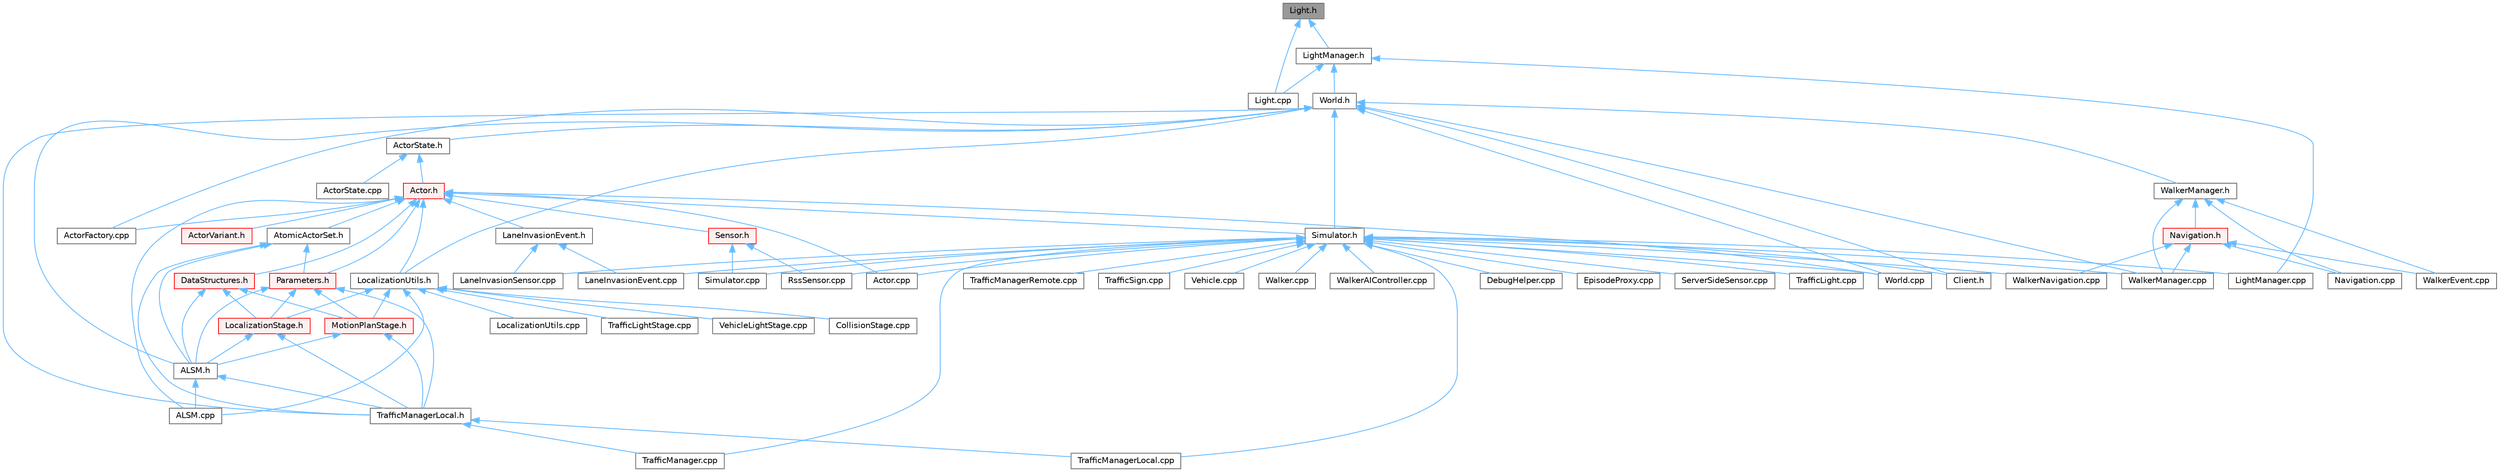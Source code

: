 digraph "Light.h"
{
 // INTERACTIVE_SVG=YES
 // LATEX_PDF_SIZE
  bgcolor="transparent";
  edge [fontname=Helvetica,fontsize=10,labelfontname=Helvetica,labelfontsize=10];
  node [fontname=Helvetica,fontsize=10,shape=box,height=0.2,width=0.4];
  Node1 [id="Node000001",label="Light.h",height=0.2,width=0.4,color="gray40", fillcolor="grey60", style="filled", fontcolor="black",tooltip=" "];
  Node1 -> Node2 [id="edge1_Node000001_Node000002",dir="back",color="steelblue1",style="solid",tooltip=" "];
  Node2 [id="Node000002",label="Light.cpp",height=0.2,width=0.4,color="grey40", fillcolor="white", style="filled",URL="$d2/d41/Light_8cpp.html",tooltip=" "];
  Node1 -> Node3 [id="edge2_Node000001_Node000003",dir="back",color="steelblue1",style="solid",tooltip=" "];
  Node3 [id="Node000003",label="LightManager.h",height=0.2,width=0.4,color="grey40", fillcolor="white", style="filled",URL="$dd/d9a/LightManager_8h.html",tooltip=" "];
  Node3 -> Node2 [id="edge3_Node000003_Node000002",dir="back",color="steelblue1",style="solid",tooltip=" "];
  Node3 -> Node4 [id="edge4_Node000003_Node000004",dir="back",color="steelblue1",style="solid",tooltip=" "];
  Node4 [id="Node000004",label="LightManager.cpp",height=0.2,width=0.4,color="grey40", fillcolor="white", style="filled",URL="$d3/d1d/LightManager_8cpp.html",tooltip=" "];
  Node3 -> Node5 [id="edge5_Node000003_Node000005",dir="back",color="steelblue1",style="solid",tooltip=" "];
  Node5 [id="Node000005",label="World.h",height=0.2,width=0.4,color="grey40", fillcolor="white", style="filled",URL="$dd/d5b/World_8h.html",tooltip=" "];
  Node5 -> Node6 [id="edge6_Node000005_Node000006",dir="back",color="steelblue1",style="solid",tooltip=" "];
  Node6 [id="Node000006",label="ALSM.h",height=0.2,width=0.4,color="grey40", fillcolor="white", style="filled",URL="$dc/d2c/ALSM_8h.html",tooltip=" "];
  Node6 -> Node7 [id="edge7_Node000006_Node000007",dir="back",color="steelblue1",style="solid",tooltip=" "];
  Node7 [id="Node000007",label="ALSM.cpp",height=0.2,width=0.4,color="grey40", fillcolor="white", style="filled",URL="$d9/da8/ALSM_8cpp.html",tooltip=" "];
  Node6 -> Node8 [id="edge8_Node000006_Node000008",dir="back",color="steelblue1",style="solid",tooltip=" "];
  Node8 [id="Node000008",label="TrafficManagerLocal.h",height=0.2,width=0.4,color="grey40", fillcolor="white", style="filled",URL="$db/ddf/TrafficManagerLocal_8h.html",tooltip=" "];
  Node8 -> Node9 [id="edge9_Node000008_Node000009",dir="back",color="steelblue1",style="solid",tooltip=" "];
  Node9 [id="Node000009",label="TrafficManager.cpp",height=0.2,width=0.4,color="grey40", fillcolor="white", style="filled",URL="$db/d04/TrafficManager_8cpp.html",tooltip=" "];
  Node8 -> Node10 [id="edge10_Node000008_Node000010",dir="back",color="steelblue1",style="solid",tooltip=" "];
  Node10 [id="Node000010",label="TrafficManagerLocal.cpp",height=0.2,width=0.4,color="grey40", fillcolor="white", style="filled",URL="$da/d53/TrafficManagerLocal_8cpp.html",tooltip=" "];
  Node5 -> Node11 [id="edge11_Node000005_Node000011",dir="back",color="steelblue1",style="solid",tooltip=" "];
  Node11 [id="Node000011",label="ActorFactory.cpp",height=0.2,width=0.4,color="grey40", fillcolor="white", style="filled",URL="$df/dd6/ActorFactory_8cpp.html",tooltip=" "];
  Node5 -> Node12 [id="edge12_Node000005_Node000012",dir="back",color="steelblue1",style="solid",tooltip=" "];
  Node12 [id="Node000012",label="ActorState.h",height=0.2,width=0.4,color="grey40", fillcolor="white", style="filled",URL="$d4/d22/client_2detail_2ActorState_8h.html",tooltip=" "];
  Node12 -> Node13 [id="edge13_Node000012_Node000013",dir="back",color="steelblue1",style="solid",tooltip=" "];
  Node13 [id="Node000013",label="Actor.h",height=0.2,width=0.4,color="red", fillcolor="#FFF0F0", style="filled",URL="$da/d48/client_2Actor_8h.html",tooltip=" "];
  Node13 -> Node7 [id="edge14_Node000013_Node000007",dir="back",color="steelblue1",style="solid",tooltip=" "];
  Node13 -> Node14 [id="edge15_Node000013_Node000014",dir="back",color="steelblue1",style="solid",tooltip=" "];
  Node14 [id="Node000014",label="Actor.cpp",height=0.2,width=0.4,color="grey40", fillcolor="white", style="filled",URL="$d4/d34/Actor_8cpp.html",tooltip=" "];
  Node13 -> Node11 [id="edge16_Node000013_Node000011",dir="back",color="steelblue1",style="solid",tooltip=" "];
  Node13 -> Node15 [id="edge17_Node000013_Node000015",dir="back",color="steelblue1",style="solid",tooltip=" "];
  Node15 [id="Node000015",label="ActorVariant.h",height=0.2,width=0.4,color="red", fillcolor="#FFF0F0", style="filled",URL="$d9/d0d/ActorVariant_8h.html",tooltip=" "];
  Node13 -> Node42 [id="edge18_Node000013_Node000042",dir="back",color="steelblue1",style="solid",tooltip=" "];
  Node42 [id="Node000042",label="AtomicActorSet.h",height=0.2,width=0.4,color="grey40", fillcolor="white", style="filled",URL="$dd/dfa/AtomicActorSet_8h.html",tooltip=" "];
  Node42 -> Node6 [id="edge19_Node000042_Node000006",dir="back",color="steelblue1",style="solid",tooltip=" "];
  Node42 -> Node43 [id="edge20_Node000042_Node000043",dir="back",color="steelblue1",style="solid",tooltip=" "];
  Node43 [id="Node000043",label="Parameters.h",height=0.2,width=0.4,color="red", fillcolor="#FFF0F0", style="filled",URL="$d9/dd7/Parameters_8h.html",tooltip=" "];
  Node43 -> Node6 [id="edge21_Node000043_Node000006",dir="back",color="steelblue1",style="solid",tooltip=" "];
  Node43 -> Node21 [id="edge22_Node000043_Node000021",dir="back",color="steelblue1",style="solid",tooltip=" "];
  Node21 [id="Node000021",label="LocalizationStage.h",height=0.2,width=0.4,color="red", fillcolor="#FFF0F0", style="filled",URL="$d9/df4/LocalizationStage_8h.html",tooltip=" "];
  Node21 -> Node6 [id="edge23_Node000021_Node000006",dir="back",color="steelblue1",style="solid",tooltip=" "];
  Node21 -> Node8 [id="edge24_Node000021_Node000008",dir="back",color="steelblue1",style="solid",tooltip=" "];
  Node43 -> Node24 [id="edge25_Node000043_Node000024",dir="back",color="steelblue1",style="solid",tooltip=" "];
  Node24 [id="Node000024",label="MotionPlanStage.h",height=0.2,width=0.4,color="red", fillcolor="#FFF0F0", style="filled",URL="$d3/d00/MotionPlanStage_8h.html",tooltip=" "];
  Node24 -> Node6 [id="edge26_Node000024_Node000006",dir="back",color="steelblue1",style="solid",tooltip=" "];
  Node24 -> Node8 [id="edge27_Node000024_Node000008",dir="back",color="steelblue1",style="solid",tooltip=" "];
  Node43 -> Node8 [id="edge28_Node000043_Node000008",dir="back",color="steelblue1",style="solid",tooltip=" "];
  Node42 -> Node8 [id="edge29_Node000042_Node000008",dir="back",color="steelblue1",style="solid",tooltip=" "];
  Node13 -> Node48 [id="edge30_Node000013_Node000048",dir="back",color="steelblue1",style="solid",tooltip=" "];
  Node48 [id="Node000048",label="DataStructures.h",height=0.2,width=0.4,color="red", fillcolor="#FFF0F0", style="filled",URL="$d0/d49/DataStructures_8h.html",tooltip=" "];
  Node48 -> Node6 [id="edge31_Node000048_Node000006",dir="back",color="steelblue1",style="solid",tooltip=" "];
  Node48 -> Node21 [id="edge32_Node000048_Node000021",dir="back",color="steelblue1",style="solid",tooltip=" "];
  Node48 -> Node24 [id="edge33_Node000048_Node000024",dir="back",color="steelblue1",style="solid",tooltip=" "];
  Node13 -> Node52 [id="edge34_Node000013_Node000052",dir="back",color="steelblue1",style="solid",tooltip=" "];
  Node52 [id="Node000052",label="LaneInvasionEvent.h",height=0.2,width=0.4,color="grey40", fillcolor="white", style="filled",URL="$de/d3a/LaneInvasionEvent_8h.html",tooltip=" "];
  Node52 -> Node53 [id="edge35_Node000052_Node000053",dir="back",color="steelblue1",style="solid",tooltip=" "];
  Node53 [id="Node000053",label="LaneInvasionEvent.cpp",height=0.2,width=0.4,color="grey40", fillcolor="white", style="filled",URL="$d6/d75/LaneInvasionEvent_8cpp.html",tooltip=" "];
  Node52 -> Node54 [id="edge36_Node000052_Node000054",dir="back",color="steelblue1",style="solid",tooltip=" "];
  Node54 [id="Node000054",label="LaneInvasionSensor.cpp",height=0.2,width=0.4,color="grey40", fillcolor="white", style="filled",URL="$dd/dbc/LibCarla_2source_2carla_2client_2LaneInvasionSensor_8cpp.html",tooltip=" "];
  Node13 -> Node19 [id="edge37_Node000013_Node000019",dir="back",color="steelblue1",style="solid",tooltip=" "];
  Node19 [id="Node000019",label="LocalizationUtils.h",height=0.2,width=0.4,color="grey40", fillcolor="white", style="filled",URL="$d2/d84/LocalizationUtils_8h.html",tooltip=" "];
  Node19 -> Node7 [id="edge38_Node000019_Node000007",dir="back",color="steelblue1",style="solid",tooltip=" "];
  Node19 -> Node20 [id="edge39_Node000019_Node000020",dir="back",color="steelblue1",style="solid",tooltip=" "];
  Node20 [id="Node000020",label="CollisionStage.cpp",height=0.2,width=0.4,color="grey40", fillcolor="white", style="filled",URL="$db/da2/CollisionStage_8cpp.html",tooltip=" "];
  Node19 -> Node21 [id="edge40_Node000019_Node000021",dir="back",color="steelblue1",style="solid",tooltip=" "];
  Node19 -> Node23 [id="edge41_Node000019_Node000023",dir="back",color="steelblue1",style="solid",tooltip=" "];
  Node23 [id="Node000023",label="LocalizationUtils.cpp",height=0.2,width=0.4,color="grey40", fillcolor="white", style="filled",URL="$d1/dd6/LocalizationUtils_8cpp.html",tooltip=" "];
  Node19 -> Node24 [id="edge42_Node000019_Node000024",dir="back",color="steelblue1",style="solid",tooltip=" "];
  Node19 -> Node26 [id="edge43_Node000019_Node000026",dir="back",color="steelblue1",style="solid",tooltip=" "];
  Node26 [id="Node000026",label="TrafficLightStage.cpp",height=0.2,width=0.4,color="grey40", fillcolor="white", style="filled",URL="$dc/d13/TrafficLightStage_8cpp.html",tooltip=" "];
  Node19 -> Node27 [id="edge44_Node000019_Node000027",dir="back",color="steelblue1",style="solid",tooltip=" "];
  Node27 [id="Node000027",label="VehicleLightStage.cpp",height=0.2,width=0.4,color="grey40", fillcolor="white", style="filled",URL="$d2/d11/VehicleLightStage_8cpp.html",tooltip=" "];
  Node13 -> Node43 [id="edge45_Node000013_Node000043",dir="back",color="steelblue1",style="solid",tooltip=" "];
  Node13 -> Node55 [id="edge46_Node000013_Node000055",dir="back",color="steelblue1",style="solid",tooltip=" "];
  Node55 [id="Node000055",label="Sensor.h",height=0.2,width=0.4,color="red", fillcolor="#FFF0F0", style="filled",URL="$d8/d58/LibCarla_2source_2carla_2client_2Sensor_8h.html",tooltip=" "];
  Node55 -> Node31 [id="edge47_Node000055_Node000031",dir="back",color="steelblue1",style="solid",tooltip=" "];
  Node31 [id="Node000031",label="RssSensor.cpp",height=0.2,width=0.4,color="grey40", fillcolor="white", style="filled",URL="$d8/d77/LibCarla_2source_2carla_2rss_2RssSensor_8cpp.html",tooltip=" "];
  Node55 -> Node61 [id="edge48_Node000055_Node000061",dir="back",color="steelblue1",style="solid",tooltip=" "];
  Node61 [id="Node000061",label="Simulator.cpp",height=0.2,width=0.4,color="grey40", fillcolor="white", style="filled",URL="$d2/d0c/Simulator_8cpp.html",tooltip=" "];
  Node13 -> Node62 [id="edge49_Node000013_Node000062",dir="back",color="steelblue1",style="solid",tooltip=" "];
  Node62 [id="Node000062",label="Simulator.h",height=0.2,width=0.4,color="grey40", fillcolor="white", style="filled",URL="$d6/d4a/Simulator_8h.html",tooltip=" "];
  Node62 -> Node14 [id="edge50_Node000062_Node000014",dir="back",color="steelblue1",style="solid",tooltip=" "];
  Node62 -> Node63 [id="edge51_Node000062_Node000063",dir="back",color="steelblue1",style="solid",tooltip=" "];
  Node63 [id="Node000063",label="Client.h",height=0.2,width=0.4,color="grey40", fillcolor="white", style="filled",URL="$dd/de3/client_2Client_8h.html",tooltip=" "];
  Node62 -> Node64 [id="edge52_Node000062_Node000064",dir="back",color="steelblue1",style="solid",tooltip=" "];
  Node64 [id="Node000064",label="DebugHelper.cpp",height=0.2,width=0.4,color="grey40", fillcolor="white", style="filled",URL="$d2/d01/DebugHelper_8cpp.html",tooltip=" "];
  Node62 -> Node65 [id="edge53_Node000062_Node000065",dir="back",color="steelblue1",style="solid",tooltip=" "];
  Node65 [id="Node000065",label="EpisodeProxy.cpp",height=0.2,width=0.4,color="grey40", fillcolor="white", style="filled",URL="$d2/d6b/EpisodeProxy_8cpp.html",tooltip=" "];
  Node62 -> Node53 [id="edge54_Node000062_Node000053",dir="back",color="steelblue1",style="solid",tooltip=" "];
  Node62 -> Node54 [id="edge55_Node000062_Node000054",dir="back",color="steelblue1",style="solid",tooltip=" "];
  Node62 -> Node4 [id="edge56_Node000062_Node000004",dir="back",color="steelblue1",style="solid",tooltip=" "];
  Node62 -> Node31 [id="edge57_Node000062_Node000031",dir="back",color="steelblue1",style="solid",tooltip=" "];
  Node62 -> Node60 [id="edge58_Node000062_Node000060",dir="back",color="steelblue1",style="solid",tooltip=" "];
  Node60 [id="Node000060",label="ServerSideSensor.cpp",height=0.2,width=0.4,color="grey40", fillcolor="white", style="filled",URL="$d1/da0/ServerSideSensor_8cpp.html",tooltip=" "];
  Node62 -> Node61 [id="edge59_Node000062_Node000061",dir="back",color="steelblue1",style="solid",tooltip=" "];
  Node62 -> Node33 [id="edge60_Node000062_Node000033",dir="back",color="steelblue1",style="solid",tooltip=" "];
  Node33 [id="Node000033",label="TrafficLight.cpp",height=0.2,width=0.4,color="grey40", fillcolor="white", style="filled",URL="$dd/d90/TrafficLight_8cpp.html",tooltip=" "];
  Node62 -> Node9 [id="edge61_Node000062_Node000009",dir="back",color="steelblue1",style="solid",tooltip=" "];
  Node62 -> Node10 [id="edge62_Node000062_Node000010",dir="back",color="steelblue1",style="solid",tooltip=" "];
  Node62 -> Node66 [id="edge63_Node000062_Node000066",dir="back",color="steelblue1",style="solid",tooltip=" "];
  Node66 [id="Node000066",label="TrafficManagerRemote.cpp",height=0.2,width=0.4,color="grey40", fillcolor="white", style="filled",URL="$d6/d82/TrafficManagerRemote_8cpp.html",tooltip=" "];
  Node62 -> Node34 [id="edge64_Node000062_Node000034",dir="back",color="steelblue1",style="solid",tooltip=" "];
  Node34 [id="Node000034",label="TrafficSign.cpp",height=0.2,width=0.4,color="grey40", fillcolor="white", style="filled",URL="$d1/d40/TrafficSign_8cpp.html",tooltip=" "];
  Node62 -> Node35 [id="edge65_Node000062_Node000035",dir="back",color="steelblue1",style="solid",tooltip=" "];
  Node35 [id="Node000035",label="Vehicle.cpp",height=0.2,width=0.4,color="grey40", fillcolor="white", style="filled",URL="$d0/d27/Vehicle_8cpp.html",tooltip=" "];
  Node62 -> Node67 [id="edge66_Node000062_Node000067",dir="back",color="steelblue1",style="solid",tooltip=" "];
  Node67 [id="Node000067",label="Walker.cpp",height=0.2,width=0.4,color="grey40", fillcolor="white", style="filled",URL="$d6/db6/Walker_8cpp.html",tooltip=" "];
  Node62 -> Node68 [id="edge67_Node000062_Node000068",dir="back",color="steelblue1",style="solid",tooltip=" "];
  Node68 [id="Node000068",label="WalkerAIController.cpp",height=0.2,width=0.4,color="grey40", fillcolor="white", style="filled",URL="$de/d69/WalkerAIController_8cpp.html",tooltip=" "];
  Node62 -> Node69 [id="edge68_Node000062_Node000069",dir="back",color="steelblue1",style="solid",tooltip=" "];
  Node69 [id="Node000069",label="WalkerManager.cpp",height=0.2,width=0.4,color="grey40", fillcolor="white", style="filled",URL="$d2/dbb/WalkerManager_8cpp.html",tooltip=" "];
  Node62 -> Node70 [id="edge69_Node000062_Node000070",dir="back",color="steelblue1",style="solid",tooltip=" "];
  Node70 [id="Node000070",label="WalkerNavigation.cpp",height=0.2,width=0.4,color="grey40", fillcolor="white", style="filled",URL="$de/d84/WalkerNavigation_8cpp.html",tooltip=" "];
  Node62 -> Node36 [id="edge70_Node000062_Node000036",dir="back",color="steelblue1",style="solid",tooltip=" "];
  Node36 [id="Node000036",label="World.cpp",height=0.2,width=0.4,color="grey40", fillcolor="white", style="filled",URL="$d7/dfe/World_8cpp.html",tooltip=" "];
  Node13 -> Node36 [id="edge71_Node000013_Node000036",dir="back",color="steelblue1",style="solid",tooltip=" "];
  Node12 -> Node85 [id="edge72_Node000012_Node000085",dir="back",color="steelblue1",style="solid",tooltip=" "];
  Node85 [id="Node000085",label="ActorState.cpp",height=0.2,width=0.4,color="grey40", fillcolor="white", style="filled",URL="$d6/de7/ActorState_8cpp.html",tooltip=" "];
  Node5 -> Node63 [id="edge73_Node000005_Node000063",dir="back",color="steelblue1",style="solid",tooltip=" "];
  Node5 -> Node19 [id="edge74_Node000005_Node000019",dir="back",color="steelblue1",style="solid",tooltip=" "];
  Node5 -> Node62 [id="edge75_Node000005_Node000062",dir="back",color="steelblue1",style="solid",tooltip=" "];
  Node5 -> Node8 [id="edge76_Node000005_Node000008",dir="back",color="steelblue1",style="solid",tooltip=" "];
  Node5 -> Node69 [id="edge77_Node000005_Node000069",dir="back",color="steelblue1",style="solid",tooltip=" "];
  Node5 -> Node78 [id="edge78_Node000005_Node000078",dir="back",color="steelblue1",style="solid",tooltip=" "];
  Node78 [id="Node000078",label="WalkerManager.h",height=0.2,width=0.4,color="grey40", fillcolor="white", style="filled",URL="$df/d64/WalkerManager_8h.html",tooltip=" "];
  Node78 -> Node79 [id="edge79_Node000078_Node000079",dir="back",color="steelblue1",style="solid",tooltip=" "];
  Node79 [id="Node000079",label="Navigation.cpp",height=0.2,width=0.4,color="grey40", fillcolor="white", style="filled",URL="$d5/d9c/Navigation_8cpp.html",tooltip=" "];
  Node78 -> Node80 [id="edge80_Node000078_Node000080",dir="back",color="steelblue1",style="solid",tooltip=" "];
  Node80 [id="Node000080",label="Navigation.h",height=0.2,width=0.4,color="red", fillcolor="#FFF0F0", style="filled",URL="$d0/d36/Navigation_8h.html",tooltip=" "];
  Node80 -> Node79 [id="edge81_Node000080_Node000079",dir="back",color="steelblue1",style="solid",tooltip=" "];
  Node80 -> Node81 [id="edge82_Node000080_Node000081",dir="back",color="steelblue1",style="solid",tooltip=" "];
  Node81 [id="Node000081",label="WalkerEvent.cpp",height=0.2,width=0.4,color="grey40", fillcolor="white", style="filled",URL="$de/db9/WalkerEvent_8cpp.html",tooltip=" "];
  Node80 -> Node69 [id="edge83_Node000080_Node000069",dir="back",color="steelblue1",style="solid",tooltip=" "];
  Node80 -> Node70 [id="edge84_Node000080_Node000070",dir="back",color="steelblue1",style="solid",tooltip=" "];
  Node78 -> Node81 [id="edge85_Node000078_Node000081",dir="back",color="steelblue1",style="solid",tooltip=" "];
  Node78 -> Node69 [id="edge86_Node000078_Node000069",dir="back",color="steelblue1",style="solid",tooltip=" "];
  Node5 -> Node36 [id="edge87_Node000005_Node000036",dir="back",color="steelblue1",style="solid",tooltip=" "];
}
